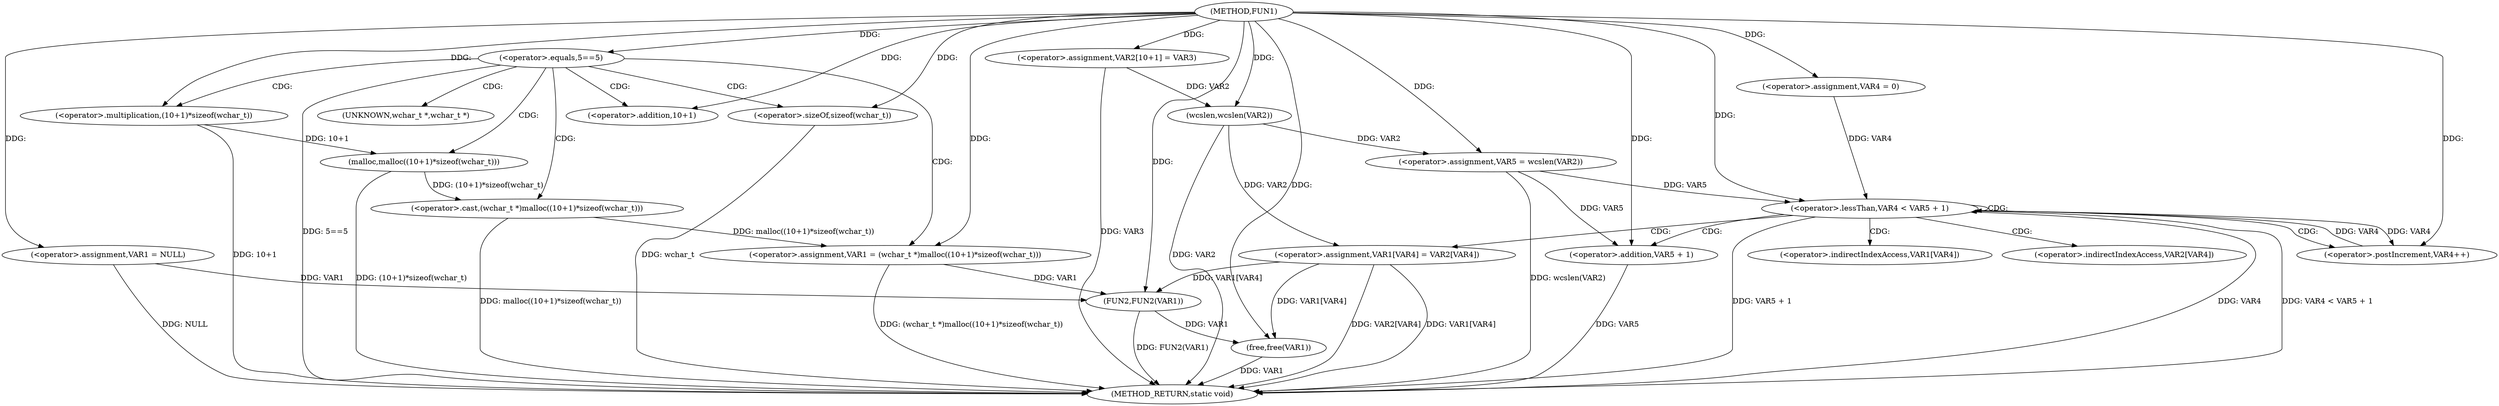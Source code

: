 digraph FUN1 {  
"1000100" [label = "(METHOD,FUN1)" ]
"1000156" [label = "(METHOD_RETURN,static void)" ]
"1000103" [label = "(<operator>.assignment,VAR1 = NULL)" ]
"1000107" [label = "(<operator>.equals,5==5)" ]
"1000111" [label = "(<operator>.assignment,VAR1 = (wchar_t *)malloc((10+1)*sizeof(wchar_t)))" ]
"1000113" [label = "(<operator>.cast,(wchar_t *)malloc((10+1)*sizeof(wchar_t)))" ]
"1000115" [label = "(malloc,malloc((10+1)*sizeof(wchar_t)))" ]
"1000116" [label = "(<operator>.multiplication,(10+1)*sizeof(wchar_t))" ]
"1000117" [label = "(<operator>.addition,10+1)" ]
"1000120" [label = "(<operator>.sizeOf,sizeof(wchar_t))" ]
"1000124" [label = "(<operator>.assignment,VAR2[10+1] = VAR3)" ]
"1000129" [label = "(<operator>.assignment,VAR5 = wcslen(VAR2))" ]
"1000131" [label = "(wcslen,wcslen(VAR2))" ]
"1000134" [label = "(<operator>.assignment,VAR4 = 0)" ]
"1000137" [label = "(<operator>.lessThan,VAR4 < VAR5 + 1)" ]
"1000139" [label = "(<operator>.addition,VAR5 + 1)" ]
"1000142" [label = "(<operator>.postIncrement,VAR4++)" ]
"1000145" [label = "(<operator>.assignment,VAR1[VAR4] = VAR2[VAR4])" ]
"1000152" [label = "(FUN2,FUN2(VAR1))" ]
"1000154" [label = "(free,free(VAR1))" ]
"1000114" [label = "(UNKNOWN,wchar_t *,wchar_t *)" ]
"1000146" [label = "(<operator>.indirectIndexAccess,VAR1[VAR4])" ]
"1000149" [label = "(<operator>.indirectIndexAccess,VAR2[VAR4])" ]
  "1000116" -> "1000156"  [ label = "DDG: 10+1"] 
  "1000124" -> "1000156"  [ label = "DDG: VAR3"] 
  "1000107" -> "1000156"  [ label = "DDG: 5==5"] 
  "1000103" -> "1000156"  [ label = "DDG: NULL"] 
  "1000145" -> "1000156"  [ label = "DDG: VAR2[VAR4]"] 
  "1000137" -> "1000156"  [ label = "DDG: VAR4"] 
  "1000145" -> "1000156"  [ label = "DDG: VAR1[VAR4]"] 
  "1000137" -> "1000156"  [ label = "DDG: VAR4 < VAR5 + 1"] 
  "1000131" -> "1000156"  [ label = "DDG: VAR2"] 
  "1000137" -> "1000156"  [ label = "DDG: VAR5 + 1"] 
  "1000139" -> "1000156"  [ label = "DDG: VAR5"] 
  "1000152" -> "1000156"  [ label = "DDG: FUN2(VAR1)"] 
  "1000154" -> "1000156"  [ label = "DDG: VAR1"] 
  "1000113" -> "1000156"  [ label = "DDG: malloc((10+1)*sizeof(wchar_t))"] 
  "1000120" -> "1000156"  [ label = "DDG: wchar_t"] 
  "1000111" -> "1000156"  [ label = "DDG: (wchar_t *)malloc((10+1)*sizeof(wchar_t))"] 
  "1000115" -> "1000156"  [ label = "DDG: (10+1)*sizeof(wchar_t)"] 
  "1000129" -> "1000156"  [ label = "DDG: wcslen(VAR2)"] 
  "1000100" -> "1000103"  [ label = "DDG: "] 
  "1000100" -> "1000107"  [ label = "DDG: "] 
  "1000113" -> "1000111"  [ label = "DDG: malloc((10+1)*sizeof(wchar_t))"] 
  "1000100" -> "1000111"  [ label = "DDG: "] 
  "1000115" -> "1000113"  [ label = "DDG: (10+1)*sizeof(wchar_t)"] 
  "1000116" -> "1000115"  [ label = "DDG: 10+1"] 
  "1000100" -> "1000116"  [ label = "DDG: "] 
  "1000100" -> "1000117"  [ label = "DDG: "] 
  "1000100" -> "1000120"  [ label = "DDG: "] 
  "1000100" -> "1000124"  [ label = "DDG: "] 
  "1000131" -> "1000129"  [ label = "DDG: VAR2"] 
  "1000100" -> "1000129"  [ label = "DDG: "] 
  "1000124" -> "1000131"  [ label = "DDG: VAR2"] 
  "1000100" -> "1000131"  [ label = "DDG: "] 
  "1000100" -> "1000134"  [ label = "DDG: "] 
  "1000134" -> "1000137"  [ label = "DDG: VAR4"] 
  "1000142" -> "1000137"  [ label = "DDG: VAR4"] 
  "1000100" -> "1000137"  [ label = "DDG: "] 
  "1000129" -> "1000137"  [ label = "DDG: VAR5"] 
  "1000129" -> "1000139"  [ label = "DDG: VAR5"] 
  "1000100" -> "1000139"  [ label = "DDG: "] 
  "1000137" -> "1000142"  [ label = "DDG: VAR4"] 
  "1000100" -> "1000142"  [ label = "DDG: "] 
  "1000131" -> "1000145"  [ label = "DDG: VAR2"] 
  "1000103" -> "1000152"  [ label = "DDG: VAR1"] 
  "1000111" -> "1000152"  [ label = "DDG: VAR1"] 
  "1000145" -> "1000152"  [ label = "DDG: VAR1[VAR4]"] 
  "1000100" -> "1000152"  [ label = "DDG: "] 
  "1000152" -> "1000154"  [ label = "DDG: VAR1"] 
  "1000145" -> "1000154"  [ label = "DDG: VAR1[VAR4]"] 
  "1000100" -> "1000154"  [ label = "DDG: "] 
  "1000107" -> "1000116"  [ label = "CDG: "] 
  "1000107" -> "1000120"  [ label = "CDG: "] 
  "1000107" -> "1000117"  [ label = "CDG: "] 
  "1000107" -> "1000113"  [ label = "CDG: "] 
  "1000107" -> "1000111"  [ label = "CDG: "] 
  "1000107" -> "1000114"  [ label = "CDG: "] 
  "1000107" -> "1000115"  [ label = "CDG: "] 
  "1000137" -> "1000142"  [ label = "CDG: "] 
  "1000137" -> "1000137"  [ label = "CDG: "] 
  "1000137" -> "1000145"  [ label = "CDG: "] 
  "1000137" -> "1000139"  [ label = "CDG: "] 
  "1000137" -> "1000146"  [ label = "CDG: "] 
  "1000137" -> "1000149"  [ label = "CDG: "] 
}
